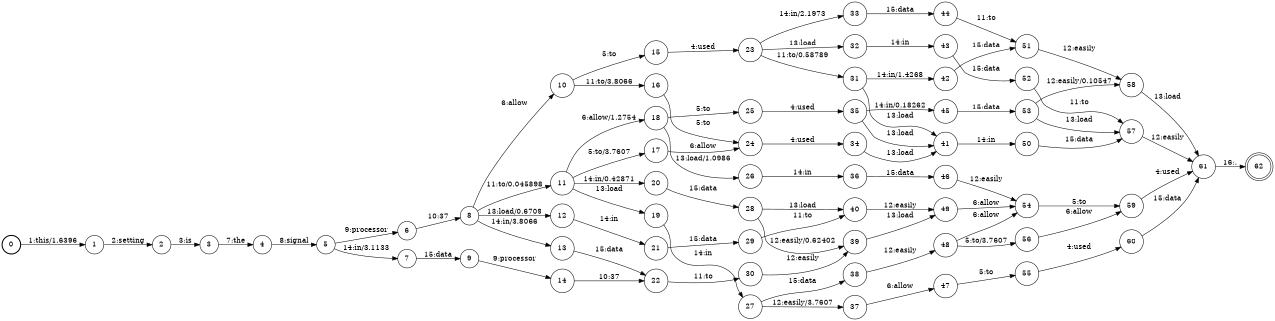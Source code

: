 digraph FST {
rankdir = LR;
size = "8.5,11";
label = "";
center = 1;
orientation = Portrait;
ranksep = "0.4";
nodesep = "0.25";
0 [label = "0", shape = circle, style = bold, fontsize = 14]
	0 -> 1 [label = "1:this/1.6396", fontsize = 14];
1 [label = "1", shape = circle, style = solid, fontsize = 14]
	1 -> 2 [label = "2:setting", fontsize = 14];
2 [label = "2", shape = circle, style = solid, fontsize = 14]
	2 -> 3 [label = "3:is", fontsize = 14];
3 [label = "3", shape = circle, style = solid, fontsize = 14]
	3 -> 4 [label = "7:the", fontsize = 14];
4 [label = "4", shape = circle, style = solid, fontsize = 14]
	4 -> 5 [label = "8:signal", fontsize = 14];
5 [label = "5", shape = circle, style = solid, fontsize = 14]
	5 -> 6 [label = "9:processor", fontsize = 14];
	5 -> 7 [label = "14:in/3.1133", fontsize = 14];
6 [label = "6", shape = circle, style = solid, fontsize = 14]
	6 -> 8 [label = "10:37", fontsize = 14];
7 [label = "7", shape = circle, style = solid, fontsize = 14]
	7 -> 9 [label = "15:data", fontsize = 14];
8 [label = "8", shape = circle, style = solid, fontsize = 14]
	8 -> 10 [label = "6:allow", fontsize = 14];
	8 -> 11 [label = "11:to/0.045898", fontsize = 14];
	8 -> 12 [label = "13:load/0.6709", fontsize = 14];
	8 -> 13 [label = "14:in/3.8066", fontsize = 14];
9 [label = "9", shape = circle, style = solid, fontsize = 14]
	9 -> 14 [label = "9:processor", fontsize = 14];
10 [label = "10", shape = circle, style = solid, fontsize = 14]
	10 -> 15 [label = "5:to", fontsize = 14];
	10 -> 16 [label = "11:to/3.8066", fontsize = 14];
11 [label = "11", shape = circle, style = solid, fontsize = 14]
	11 -> 18 [label = "6:allow/1.2754", fontsize = 14];
	11 -> 17 [label = "5:to/3.7607", fontsize = 14];
	11 -> 19 [label = "13:load", fontsize = 14];
	11 -> 20 [label = "14:in/0.42871", fontsize = 14];
12 [label = "12", shape = circle, style = solid, fontsize = 14]
	12 -> 21 [label = "14:in", fontsize = 14];
13 [label = "13", shape = circle, style = solid, fontsize = 14]
	13 -> 22 [label = "15:data", fontsize = 14];
14 [label = "14", shape = circle, style = solid, fontsize = 14]
	14 -> 22 [label = "10:37", fontsize = 14];
15 [label = "15", shape = circle, style = solid, fontsize = 14]
	15 -> 23 [label = "4:used", fontsize = 14];
16 [label = "16", shape = circle, style = solid, fontsize = 14]
	16 -> 24 [label = "5:to", fontsize = 14];
17 [label = "17", shape = circle, style = solid, fontsize = 14]
	17 -> 24 [label = "6:allow", fontsize = 14];
18 [label = "18", shape = circle, style = solid, fontsize = 14]
	18 -> 25 [label = "5:to", fontsize = 14];
	18 -> 26 [label = "13:load/1.0986", fontsize = 14];
19 [label = "19", shape = circle, style = solid, fontsize = 14]
	19 -> 27 [label = "14:in", fontsize = 14];
20 [label = "20", shape = circle, style = solid, fontsize = 14]
	20 -> 28 [label = "15:data", fontsize = 14];
21 [label = "21", shape = circle, style = solid, fontsize = 14]
	21 -> 29 [label = "15:data", fontsize = 14];
22 [label = "22", shape = circle, style = solid, fontsize = 14]
	22 -> 30 [label = "11:to", fontsize = 14];
23 [label = "23", shape = circle, style = solid, fontsize = 14]
	23 -> 31 [label = "11:to/0.58789", fontsize = 14];
	23 -> 32 [label = "13:load", fontsize = 14];
	23 -> 33 [label = "14:in/2.1973", fontsize = 14];
24 [label = "24", shape = circle, style = solid, fontsize = 14]
	24 -> 34 [label = "4:used", fontsize = 14];
25 [label = "25", shape = circle, style = solid, fontsize = 14]
	25 -> 35 [label = "4:used", fontsize = 14];
26 [label = "26", shape = circle, style = solid, fontsize = 14]
	26 -> 36 [label = "14:in", fontsize = 14];
27 [label = "27", shape = circle, style = solid, fontsize = 14]
	27 -> 37 [label = "12:easily/3.7607", fontsize = 14];
	27 -> 38 [label = "15:data", fontsize = 14];
28 [label = "28", shape = circle, style = solid, fontsize = 14]
	28 -> 39 [label = "12:easily/0.62402", fontsize = 14];
	28 -> 40 [label = "13:load", fontsize = 14];
29 [label = "29", shape = circle, style = solid, fontsize = 14]
	29 -> 40 [label = "11:to", fontsize = 14];
30 [label = "30", shape = circle, style = solid, fontsize = 14]
	30 -> 39 [label = "12:easily", fontsize = 14];
31 [label = "31", shape = circle, style = solid, fontsize = 14]
	31 -> 41 [label = "13:load", fontsize = 14];
	31 -> 42 [label = "14:in/1.4268", fontsize = 14];
32 [label = "32", shape = circle, style = solid, fontsize = 14]
	32 -> 43 [label = "14:in", fontsize = 14];
33 [label = "33", shape = circle, style = solid, fontsize = 14]
	33 -> 44 [label = "15:data", fontsize = 14];
34 [label = "34", shape = circle, style = solid, fontsize = 14]
	34 -> 41 [label = "13:load", fontsize = 14];
35 [label = "35", shape = circle, style = solid, fontsize = 14]
	35 -> 41 [label = "13:load", fontsize = 14];
	35 -> 45 [label = "14:in/0.18262", fontsize = 14];
36 [label = "36", shape = circle, style = solid, fontsize = 14]
	36 -> 46 [label = "15:data", fontsize = 14];
37 [label = "37", shape = circle, style = solid, fontsize = 14]
	37 -> 47 [label = "6:allow", fontsize = 14];
38 [label = "38", shape = circle, style = solid, fontsize = 14]
	38 -> 48 [label = "12:easily", fontsize = 14];
39 [label = "39", shape = circle, style = solid, fontsize = 14]
	39 -> 49 [label = "13:load", fontsize = 14];
40 [label = "40", shape = circle, style = solid, fontsize = 14]
	40 -> 49 [label = "12:easily", fontsize = 14];
41 [label = "41", shape = circle, style = solid, fontsize = 14]
	41 -> 50 [label = "14:in", fontsize = 14];
42 [label = "42", shape = circle, style = solid, fontsize = 14]
	42 -> 51 [label = "15:data", fontsize = 14];
43 [label = "43", shape = circle, style = solid, fontsize = 14]
	43 -> 52 [label = "15:data", fontsize = 14];
44 [label = "44", shape = circle, style = solid, fontsize = 14]
	44 -> 51 [label = "11:to", fontsize = 14];
45 [label = "45", shape = circle, style = solid, fontsize = 14]
	45 -> 53 [label = "15:data", fontsize = 14];
46 [label = "46", shape = circle, style = solid, fontsize = 14]
	46 -> 54 [label = "12:easily", fontsize = 14];
47 [label = "47", shape = circle, style = solid, fontsize = 14]
	47 -> 55 [label = "5:to", fontsize = 14];
48 [label = "48", shape = circle, style = solid, fontsize = 14]
	48 -> 54 [label = "6:allow", fontsize = 14];
	48 -> 56 [label = "5:to/3.7607", fontsize = 14];
49 [label = "49", shape = circle, style = solid, fontsize = 14]
	49 -> 54 [label = "6:allow", fontsize = 14];
50 [label = "50", shape = circle, style = solid, fontsize = 14]
	50 -> 57 [label = "15:data", fontsize = 14];
51 [label = "51", shape = circle, style = solid, fontsize = 14]
	51 -> 58 [label = "12:easily", fontsize = 14];
52 [label = "52", shape = circle, style = solid, fontsize = 14]
	52 -> 57 [label = "11:to", fontsize = 14];
53 [label = "53", shape = circle, style = solid, fontsize = 14]
	53 -> 58 [label = "12:easily/0.10547", fontsize = 14];
	53 -> 57 [label = "13:load", fontsize = 14];
54 [label = "54", shape = circle, style = solid, fontsize = 14]
	54 -> 59 [label = "5:to", fontsize = 14];
55 [label = "55", shape = circle, style = solid, fontsize = 14]
	55 -> 60 [label = "4:used", fontsize = 14];
56 [label = "56", shape = circle, style = solid, fontsize = 14]
	56 -> 59 [label = "6:allow", fontsize = 14];
57 [label = "57", shape = circle, style = solid, fontsize = 14]
	57 -> 61 [label = "12:easily", fontsize = 14];
58 [label = "58", shape = circle, style = solid, fontsize = 14]
	58 -> 61 [label = "13:load", fontsize = 14];
59 [label = "59", shape = circle, style = solid, fontsize = 14]
	59 -> 61 [label = "4:used", fontsize = 14];
60 [label = "60", shape = circle, style = solid, fontsize = 14]
	60 -> 61 [label = "15:data", fontsize = 14];
61 [label = "61", shape = circle, style = solid, fontsize = 14]
	61 -> 62 [label = "16:.", fontsize = 14];
62 [label = "62", shape = doublecircle, style = solid, fontsize = 14]
}

